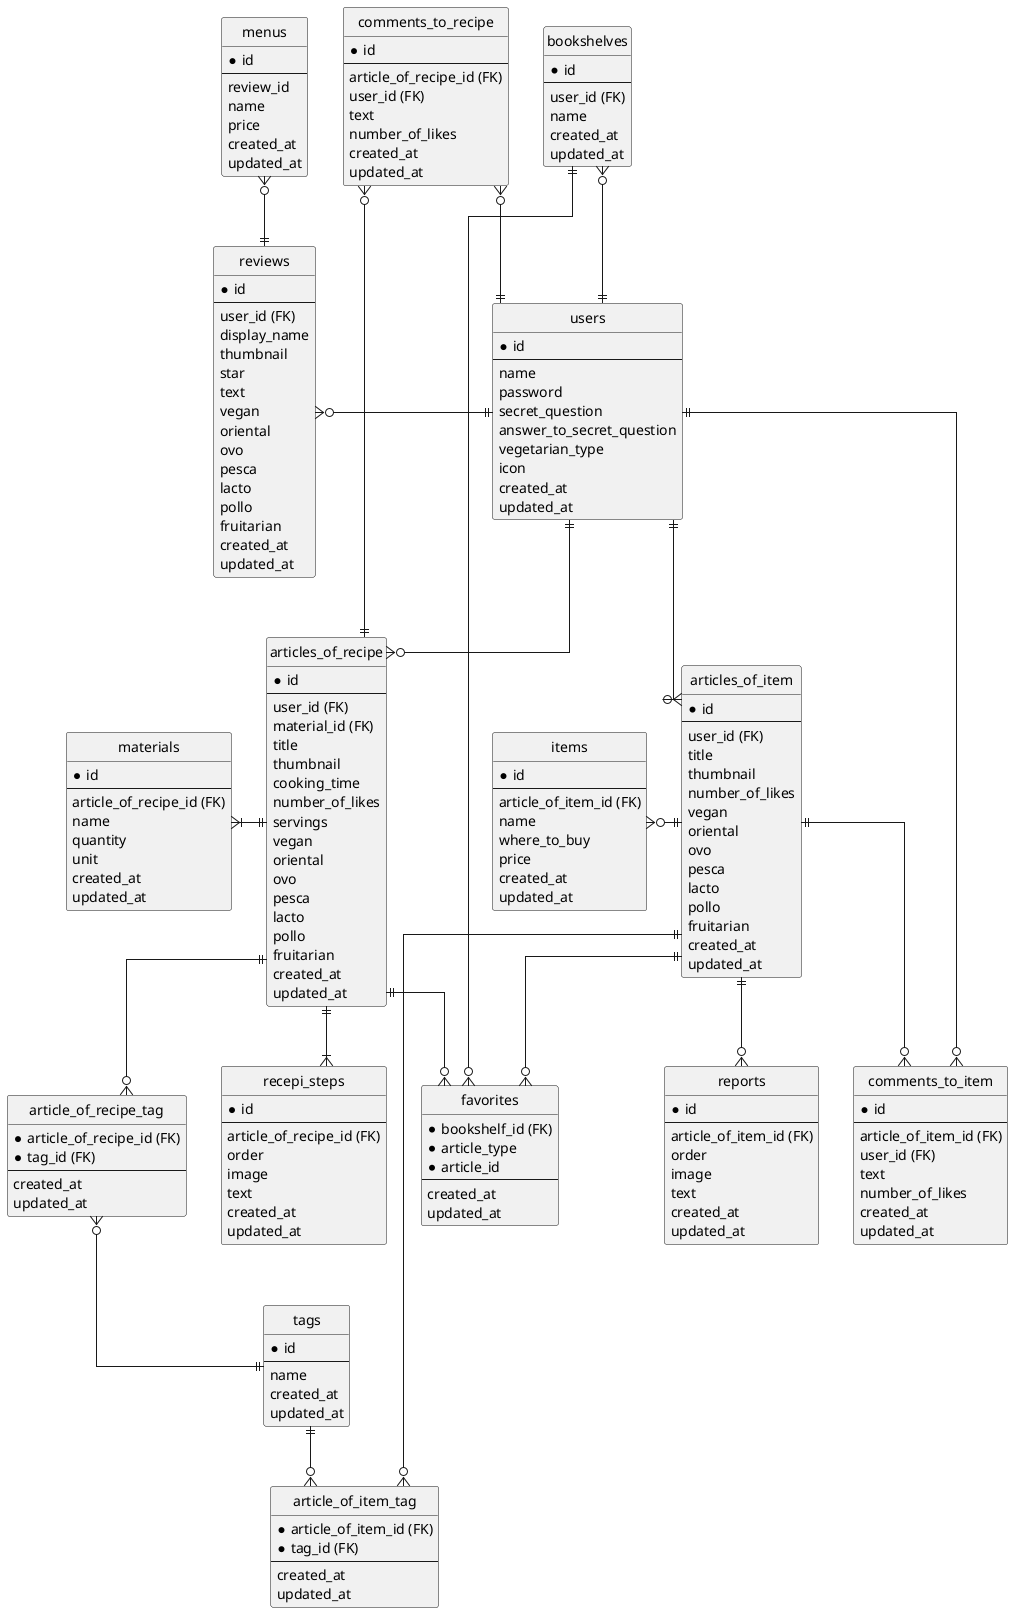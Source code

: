 @startuml VegEvery
' hide the spot
hide circle

' avoid problems with angled crows feet
skinparam linetype ortho


entity "users" as users {
  *id
  --
  name
  password
  secret_question
  answer_to_secret_question
  vegetarian_type
  icon
  created_at
  updated_at
}

' entity "user_common_settings" as user_common_settings {
'   *id
'   --
'   user_id
'   vegetarian_type
'   icon
'   created_at
'   updated_at
' }

entity "articles_of_recipe" as articles_of_recipe {
  *id
  --
  user_id (FK)
  material_id (FK)
  title
  thumbnail
  cooking_time
  number_of_likes
  servings
  vegan
  oriental
  ovo
  pesca
  lacto
  pollo
  fruitarian
  created_at
  updated_at
}

entity "recepi_steps" as recepi_steps {
  *id
  --
  article_of_recipe_id (FK)
  order
  image
  text
  created_at
  updated_at
}

entity "materials" as materials {
  *id
  --
  article_of_recipe_id (FK)
  name
  quantity
  unit
  created_at
  updated_at
}

entity "articles_of_item" as articles_of_item {
  *id
  --
  user_id (FK)
  title
  thumbnail
  number_of_likes
  vegan
  oriental
  ovo
  pesca
  lacto
  pollo
  fruitarian
  created_at
  updated_at
}

entity "items" as items {
  *id
  --
  article_of_item_id (FK)
  name
  where_to_buy
  price
  created_at
  updated_at
}

entity "reports" as reports {
  *id
  --
  article_of_item_id (FK)
  order
  image
  text
  created_at
  updated_at
}

entity "comments_to_recipe" as comments_to_recipe {
  *id
  --
  article_of_recipe_id (FK)
  user_id (FK)
  text
  number_of_likes
  created_at
  updated_at
}

entity "comments_to_item" as comments_to_item {
  *id
  --
  article_of_item_id (FK)
  user_id (FK)
  text
  number_of_likes
  created_at
  updated_at
}

entity "tags" as tags {
  *id
  --
  name
  created_at
  updated_at
}

entity "article_of_recipe_tag" as article_of_recipe_tag {
  *article_of_recipe_id (FK)
  *tag_id (FK)
  --
  created_at
  updated_at
}

entity "article_of_item_tag" as article_of_item_tag {
  *article_of_item_id (FK)
  *tag_id (FK)
  --
  created_at
  updated_at
}

entity "reviews" as reviews {
  *id
  --
  user_id (FK)
  display_name
  thumbnail
  star
  text
  vegan
  oriental
  ovo
  pesca
  lacto
  pollo
  fruitarian
  created_at
  updated_at
}

entity "menus" as menus {
  *id
  --
  review_id
  name
  price
  created_at
  updated_at
}

entity "bookshelves" as bookshelves {
  *id
  --
  user_id (FK)
  name
  created_at
  updated_at
}

entity "favorites" as favorites {
  *bookshelf_id (FK)
  *article_type
  *article_id
  --
  created_at
  updated_at
}

users ||--o{ articles_of_recipe
articles_of_recipe ||--|{ recepi_steps
articles_of_recipe ||-l-|{ materials
articles_of_recipe ||-d-o{ article_of_recipe_tag
tags ||-u-o{ article_of_recipe_tag
articles_of_recipe ||-u-o{ comments_to_recipe
users ||-u-o{ comments_to_recipe
users ||-d-o{articles_of_item
articles_of_item ||--o{ article_of_item_tag
tags ||--o{ article_of_item_tag
articles_of_item ||--o{ comments_to_item
articles_of_item ||-l-o{ items
articles_of_item ||-d-o{ reports
users ||-r-o{ comments_to_item
users ||-u-o{bookshelves
bookshelves ||-r-o{favorites
articles_of_recipe ||--o{favorites
articles_of_item ||--o{favorites
users ||-l-o{reviews
menus }o--|| reviews
@enduml
